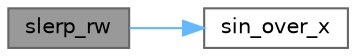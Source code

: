 digraph "slerp_rw"
{
 // LATEX_PDF_SIZE
  bgcolor="transparent";
  edge [fontname=Helvetica,fontsize=10,labelfontname=Helvetica,labelfontsize=10];
  node [fontname=Helvetica,fontsize=10,shape=box,height=0.2,width=0.4];
  rankdir="LR";
  Node1 [id="Node000001",label="slerp_rw",height=0.2,width=0.4,color="gray40", fillcolor="grey60", style="filled", fontcolor="black",tooltip=" "];
  Node1 -> Node2 [id="edge1_Node000001_Node000002",color="steelblue1",style="solid",tooltip=" "];
  Node2 [id="Node000002",label="sin_over_x",height=0.2,width=0.4,color="grey40", fillcolor="white", style="filled",URL="$quat__slerp_8cpp.html#aa7a205dd0924af4d71bbc3e552b87fc1",tooltip=" "];
}
